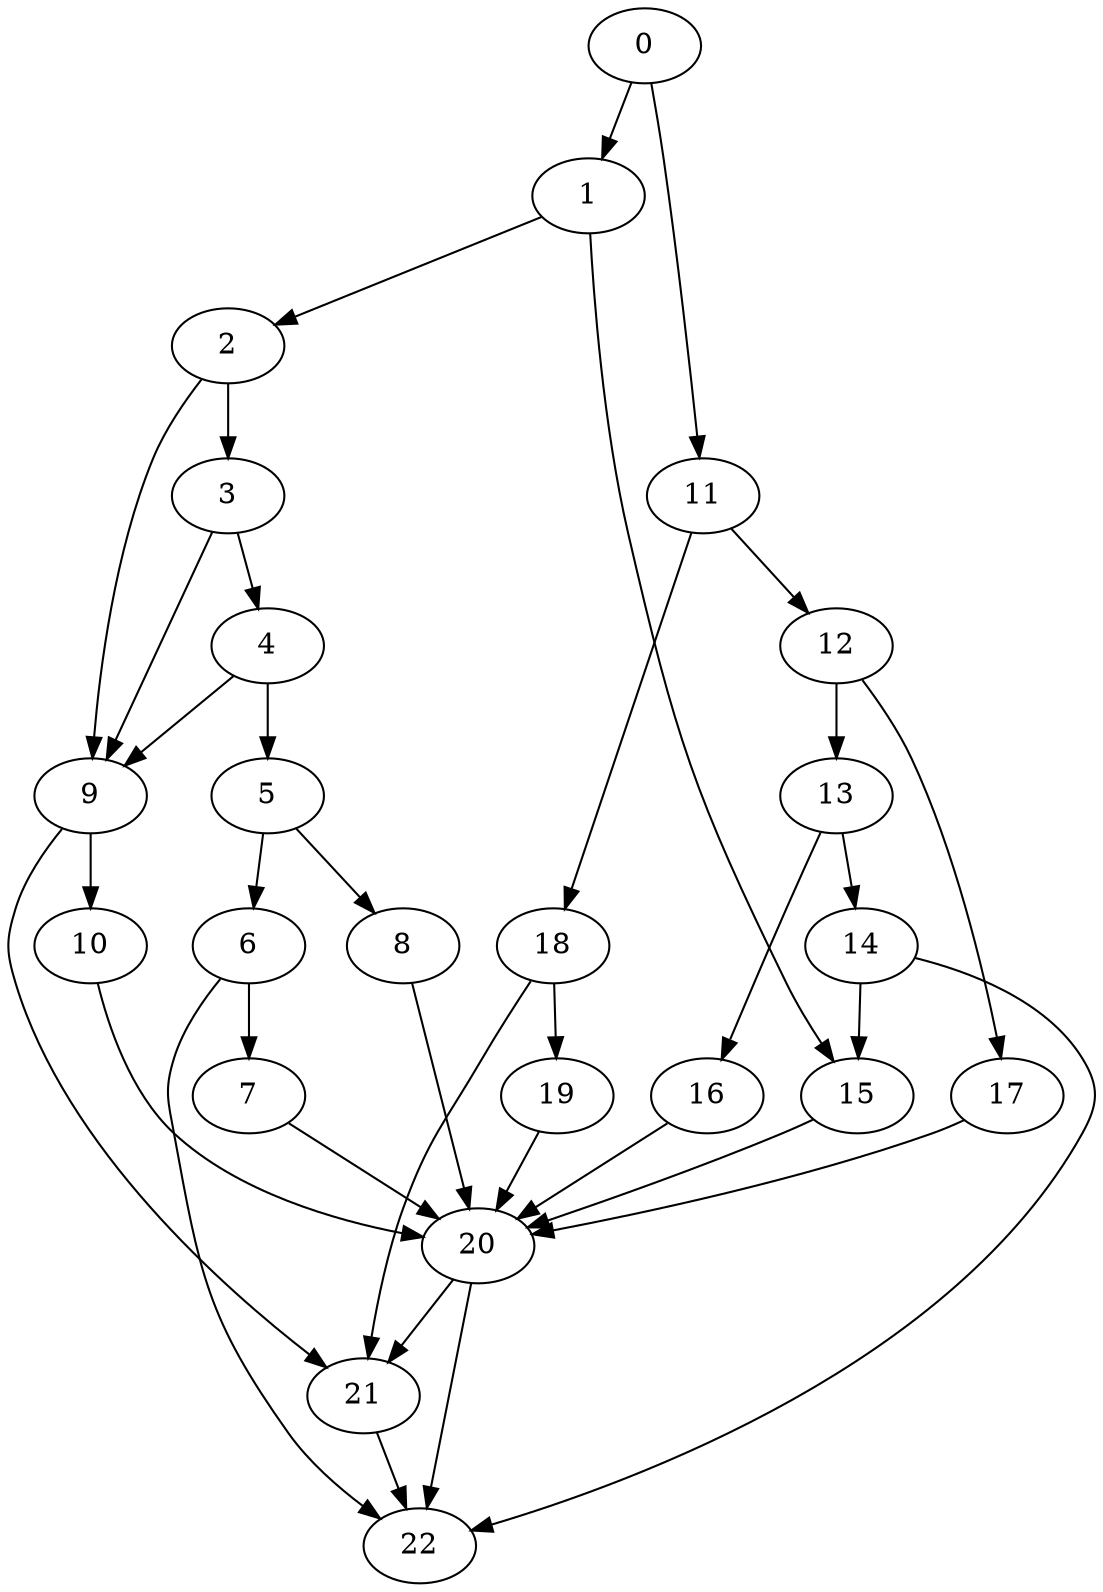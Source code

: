 digraph {
	0
	1
	2
	3
	4
	5
	6
	7
	8
	9
	10
	11
	12
	13
	14
	15
	16
	17
	18
	19
	20
	21
	22
	0 -> 1
	1 -> 2
	13 -> 14
	13 -> 16
	19 -> 20
	7 -> 20
	8 -> 20
	10 -> 20
	15 -> 20
	16 -> 20
	17 -> 20
	9 -> 21
	18 -> 21
	20 -> 21
	6 -> 22
	14 -> 22
	20 -> 22
	21 -> 22
	5 -> 6
	6 -> 7
	9 -> 10
	11 -> 12
	1 -> 15
	14 -> 15
	12 -> 17
	11 -> 18
	2 -> 3
	3 -> 4
	0 -> 11
	12 -> 13
	4 -> 5
	5 -> 8
	2 -> 9
	3 -> 9
	4 -> 9
	18 -> 19
}
